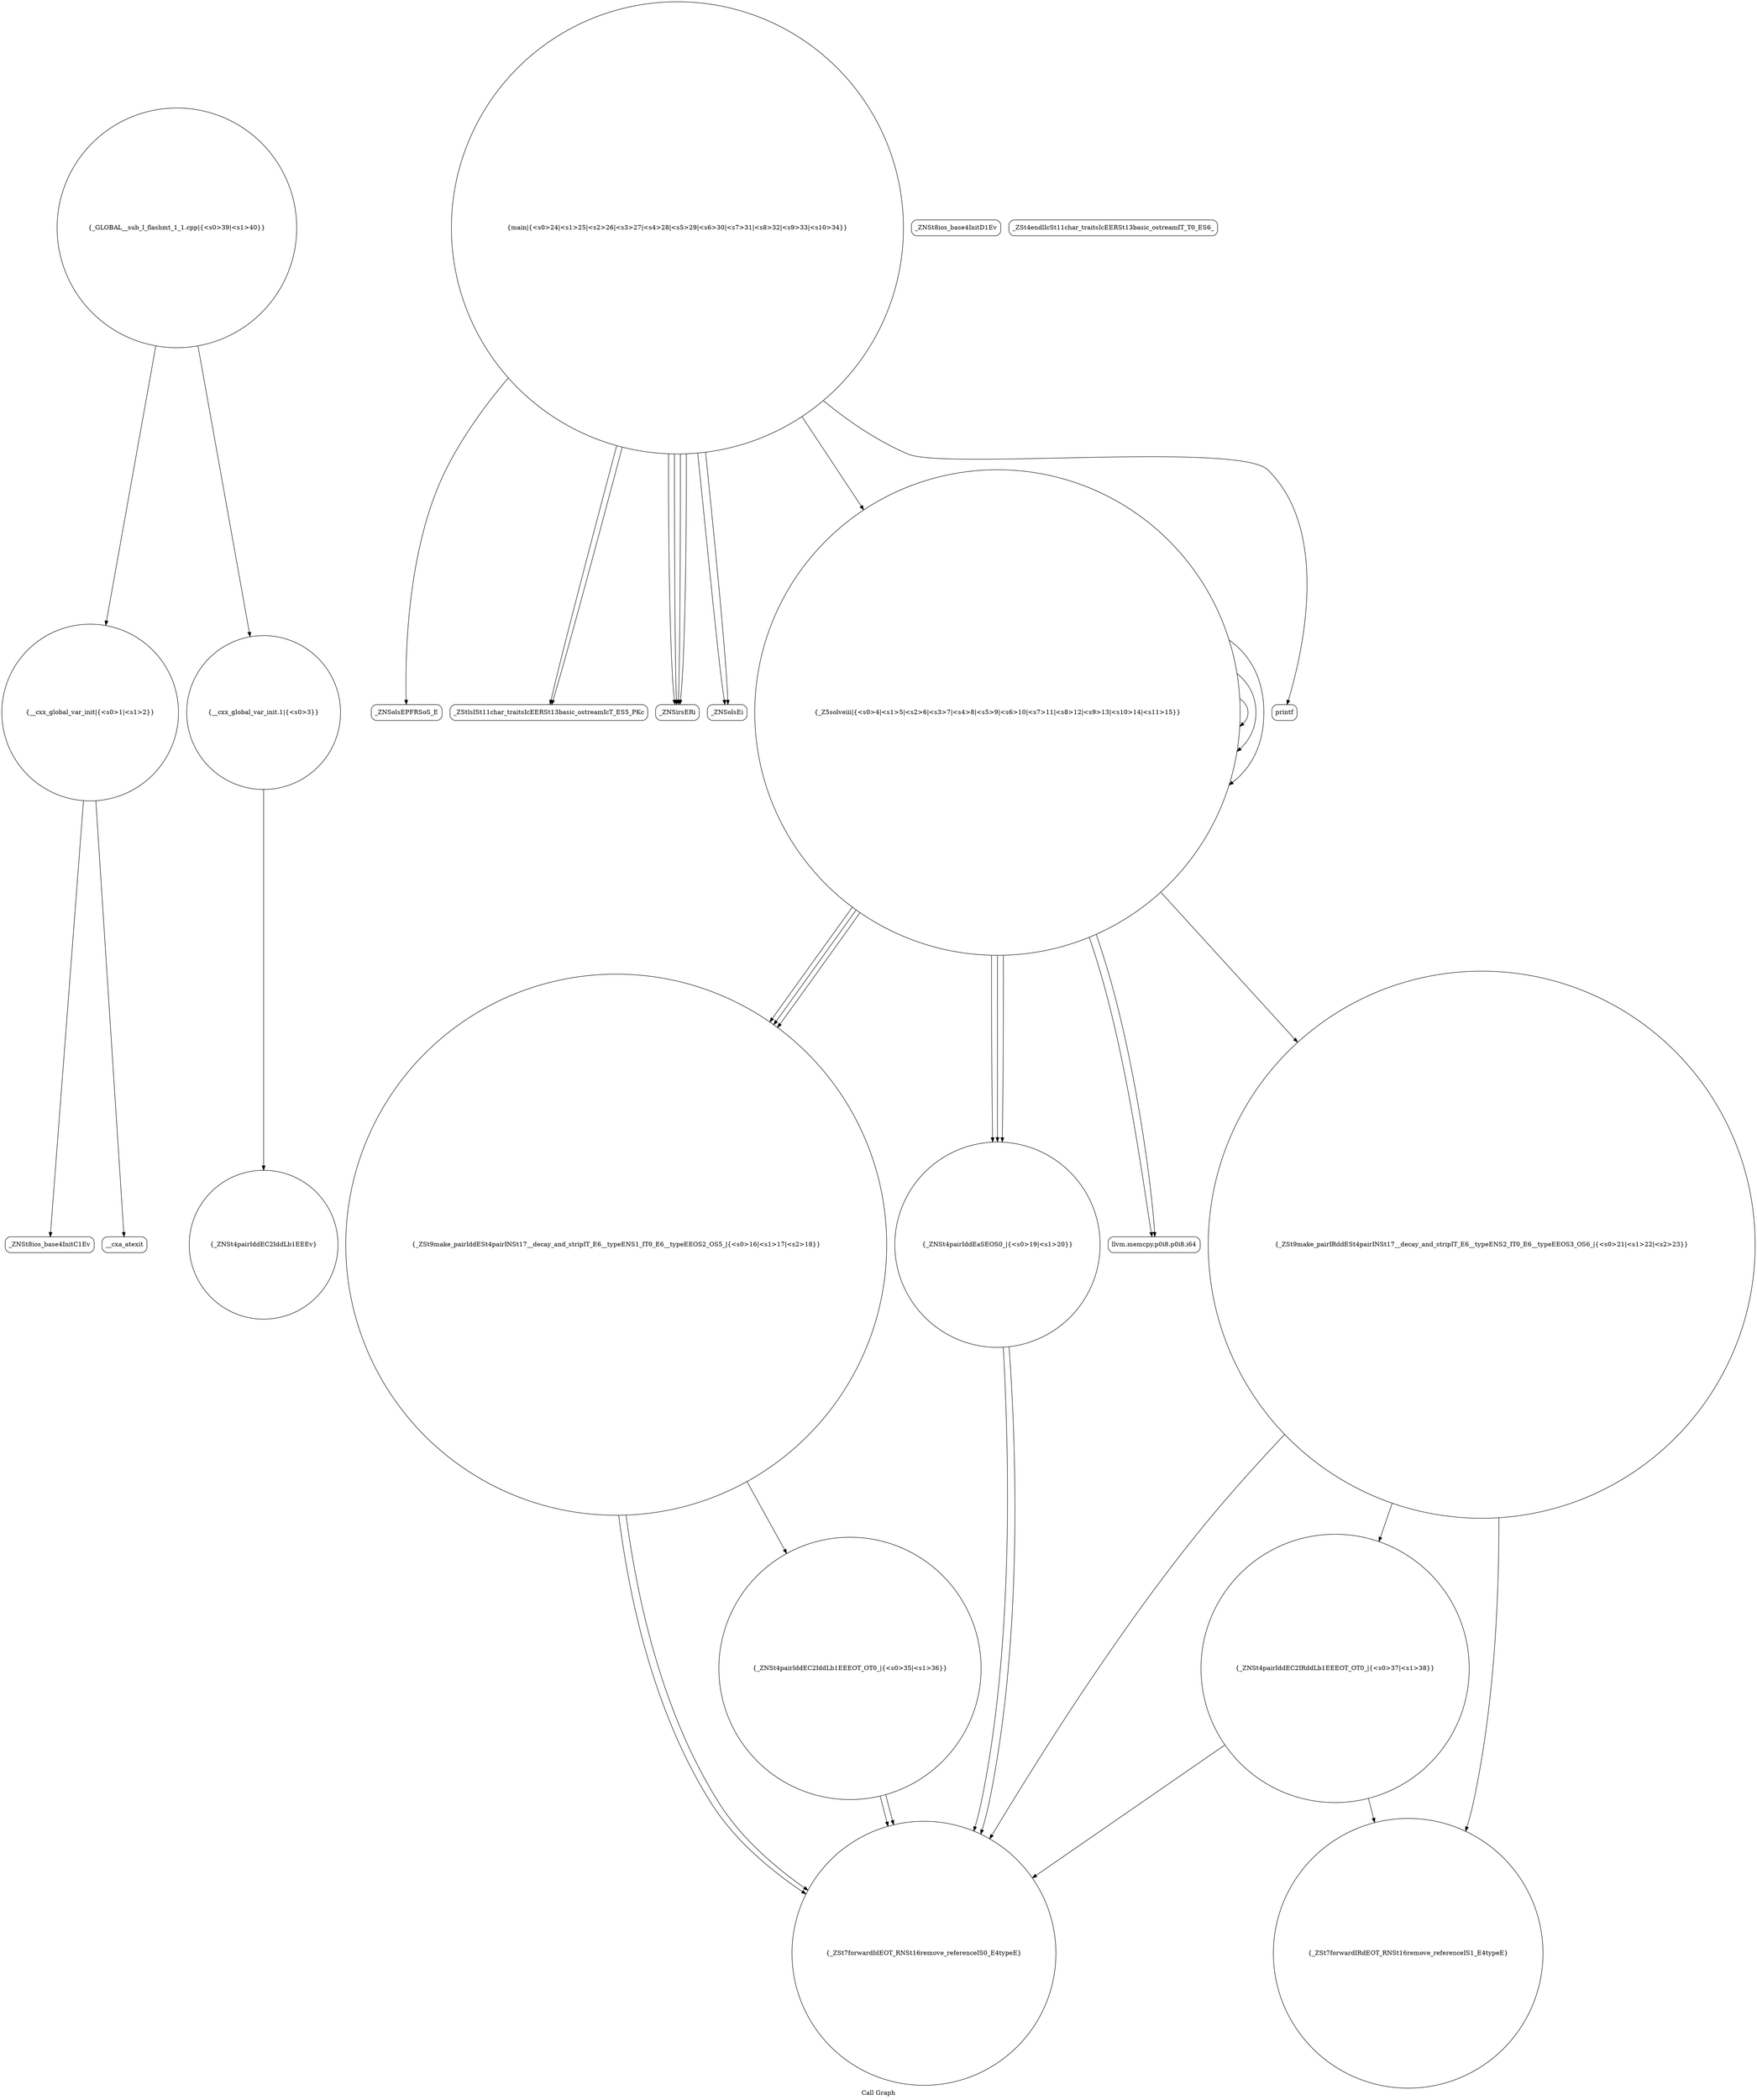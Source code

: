 digraph "Call Graph" {
	label="Call Graph";

	Node0x555688ecffa0 [shape=record,shape=circle,label="{__cxx_global_var_init|{<s0>1|<s1>2}}"];
	Node0x555688ecffa0:s0 -> Node0x555688ed0430[color=black];
	Node0x555688ecffa0:s1 -> Node0x555688ed0530[color=black];
	Node0x555688ed0730 [shape=record,shape=circle,label="{_ZSt9make_pairIddESt4pairINSt17__decay_and_stripIT_E6__typeENS1_IT0_E6__typeEEOS2_OS5_|{<s0>16|<s1>17|<s2>18}}"];
	Node0x555688ed0730:s0 -> Node0x555688ed0cb0[color=black];
	Node0x555688ed0730:s1 -> Node0x555688ed0cb0[color=black];
	Node0x555688ed0730:s2 -> Node0x555688ed0d30[color=black];
	Node0x555688ed0ab0 [shape=record,shape=Mrecord,label="{_ZNSolsEPFRSoS_E}"];
	Node0x555688ed0e30 [shape=record,shape=circle,label="{_ZNSt4pairIddEC2IRddLb1EEEOT_OT0_|{<s0>37|<s1>38}}"];
	Node0x555688ed0e30:s0 -> Node0x555688ed0db0[color=black];
	Node0x555688ed0e30:s1 -> Node0x555688ed0cb0[color=black];
	Node0x555688ed04b0 [shape=record,shape=Mrecord,label="{_ZNSt8ios_base4InitD1Ev}"];
	Node0x555688ed0830 [shape=record,shape=circle,label="{_ZNSt4pairIddEaSEOS0_|{<s0>19|<s1>20}}"];
	Node0x555688ed0830:s0 -> Node0x555688ed0cb0[color=black];
	Node0x555688ed0830:s1 -> Node0x555688ed0cb0[color=black];
	Node0x555688ed0bb0 [shape=record,shape=Mrecord,label="{_ZStlsISt11char_traitsIcEERSt13basic_ostreamIcT_ES5_PKc}"];
	Node0x555688ed05b0 [shape=record,shape=circle,label="{__cxx_global_var_init.1|{<s0>3}}"];
	Node0x555688ed05b0:s0 -> Node0x555688ed0630[color=black];
	Node0x555688ed0930 [shape=record,shape=circle,label="{main|{<s0>24|<s1>25|<s2>26|<s3>27|<s4>28|<s5>29|<s6>30|<s7>31|<s8>32|<s9>33|<s10>34}}"];
	Node0x555688ed0930:s0 -> Node0x555688ed09b0[color=black];
	Node0x555688ed0930:s1 -> Node0x555688ed0a30[color=black];
	Node0x555688ed0930:s2 -> Node0x555688ed0ab0[color=black];
	Node0x555688ed0930:s3 -> Node0x555688ed09b0[color=black];
	Node0x555688ed0930:s4 -> Node0x555688ed09b0[color=black];
	Node0x555688ed0930:s5 -> Node0x555688ed09b0[color=black];
	Node0x555688ed0930:s6 -> Node0x555688ed0bb0[color=black];
	Node0x555688ed0930:s7 -> Node0x555688ed0a30[color=black];
	Node0x555688ed0930:s8 -> Node0x555688ed0bb0[color=black];
	Node0x555688ed0930:s9 -> Node0x555688ed06b0[color=black];
	Node0x555688ed0930:s10 -> Node0x555688ed0c30[color=black];
	Node0x555688ed0cb0 [shape=record,shape=circle,label="{_ZSt7forwardIdEOT_RNSt16remove_referenceIS0_E4typeE}"];
	Node0x555688ed06b0 [shape=record,shape=circle,label="{_Z5solveiii|{<s0>4|<s1>5|<s2>6|<s3>7|<s4>8|<s5>9|<s6>10|<s7>11|<s8>12|<s9>13|<s10>14|<s11>15}}"];
	Node0x555688ed06b0:s0 -> Node0x555688ed0730[color=black];
	Node0x555688ed06b0:s1 -> Node0x555688ed07b0[color=black];
	Node0x555688ed06b0:s2 -> Node0x555688ed0730[color=black];
	Node0x555688ed06b0:s3 -> Node0x555688ed0830[color=black];
	Node0x555688ed06b0:s4 -> Node0x555688ed06b0[color=black];
	Node0x555688ed06b0:s5 -> Node0x555688ed06b0[color=black];
	Node0x555688ed06b0:s6 -> Node0x555688ed06b0[color=black];
	Node0x555688ed06b0:s7 -> Node0x555688ed08b0[color=black];
	Node0x555688ed06b0:s8 -> Node0x555688ed0830[color=black];
	Node0x555688ed06b0:s9 -> Node0x555688ed0730[color=black];
	Node0x555688ed06b0:s10 -> Node0x555688ed0830[color=black];
	Node0x555688ed06b0:s11 -> Node0x555688ed07b0[color=black];
	Node0x555688ed0a30 [shape=record,shape=Mrecord,label="{_ZNSolsEi}"];
	Node0x555688ed0db0 [shape=record,shape=circle,label="{_ZSt7forwardIRdEOT_RNSt16remove_referenceIS1_E4typeE}"];
	Node0x555688ed0430 [shape=record,shape=Mrecord,label="{_ZNSt8ios_base4InitC1Ev}"];
	Node0x555688ed07b0 [shape=record,shape=Mrecord,label="{llvm.memcpy.p0i8.p0i8.i64}"];
	Node0x555688ed0b30 [shape=record,shape=Mrecord,label="{_ZSt4endlIcSt11char_traitsIcEERSt13basic_ostreamIT_T0_ES6_}"];
	Node0x555688ed0eb0 [shape=record,shape=circle,label="{_GLOBAL__sub_I_flashmt_1_1.cpp|{<s0>39|<s1>40}}"];
	Node0x555688ed0eb0:s0 -> Node0x555688ecffa0[color=black];
	Node0x555688ed0eb0:s1 -> Node0x555688ed05b0[color=black];
	Node0x555688ed0530 [shape=record,shape=Mrecord,label="{__cxa_atexit}"];
	Node0x555688ed08b0 [shape=record,shape=circle,label="{_ZSt9make_pairIRddESt4pairINSt17__decay_and_stripIT_E6__typeENS2_IT0_E6__typeEEOS3_OS6_|{<s0>21|<s1>22|<s2>23}}"];
	Node0x555688ed08b0:s0 -> Node0x555688ed0db0[color=black];
	Node0x555688ed08b0:s1 -> Node0x555688ed0cb0[color=black];
	Node0x555688ed08b0:s2 -> Node0x555688ed0e30[color=black];
	Node0x555688ed0c30 [shape=record,shape=Mrecord,label="{printf}"];
	Node0x555688ed0630 [shape=record,shape=circle,label="{_ZNSt4pairIddEC2IddLb1EEEv}"];
	Node0x555688ed09b0 [shape=record,shape=Mrecord,label="{_ZNSirsERi}"];
	Node0x555688ed0d30 [shape=record,shape=circle,label="{_ZNSt4pairIddEC2IddLb1EEEOT_OT0_|{<s0>35|<s1>36}}"];
	Node0x555688ed0d30:s0 -> Node0x555688ed0cb0[color=black];
	Node0x555688ed0d30:s1 -> Node0x555688ed0cb0[color=black];
}
